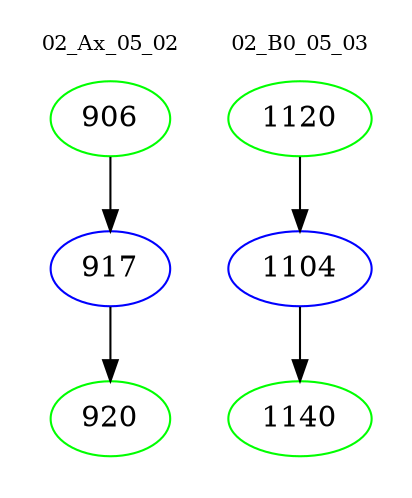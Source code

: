 digraph{
subgraph cluster_0 {
color = white
label = "02_Ax_05_02";
fontsize=10;
T0_906 [label="906", color="green"]
T0_906 -> T0_917 [color="black"]
T0_917 [label="917", color="blue"]
T0_917 -> T0_920 [color="black"]
T0_920 [label="920", color="green"]
}
subgraph cluster_1 {
color = white
label = "02_B0_05_03";
fontsize=10;
T1_1120 [label="1120", color="green"]
T1_1120 -> T1_1104 [color="black"]
T1_1104 [label="1104", color="blue"]
T1_1104 -> T1_1140 [color="black"]
T1_1140 [label="1140", color="green"]
}
}
